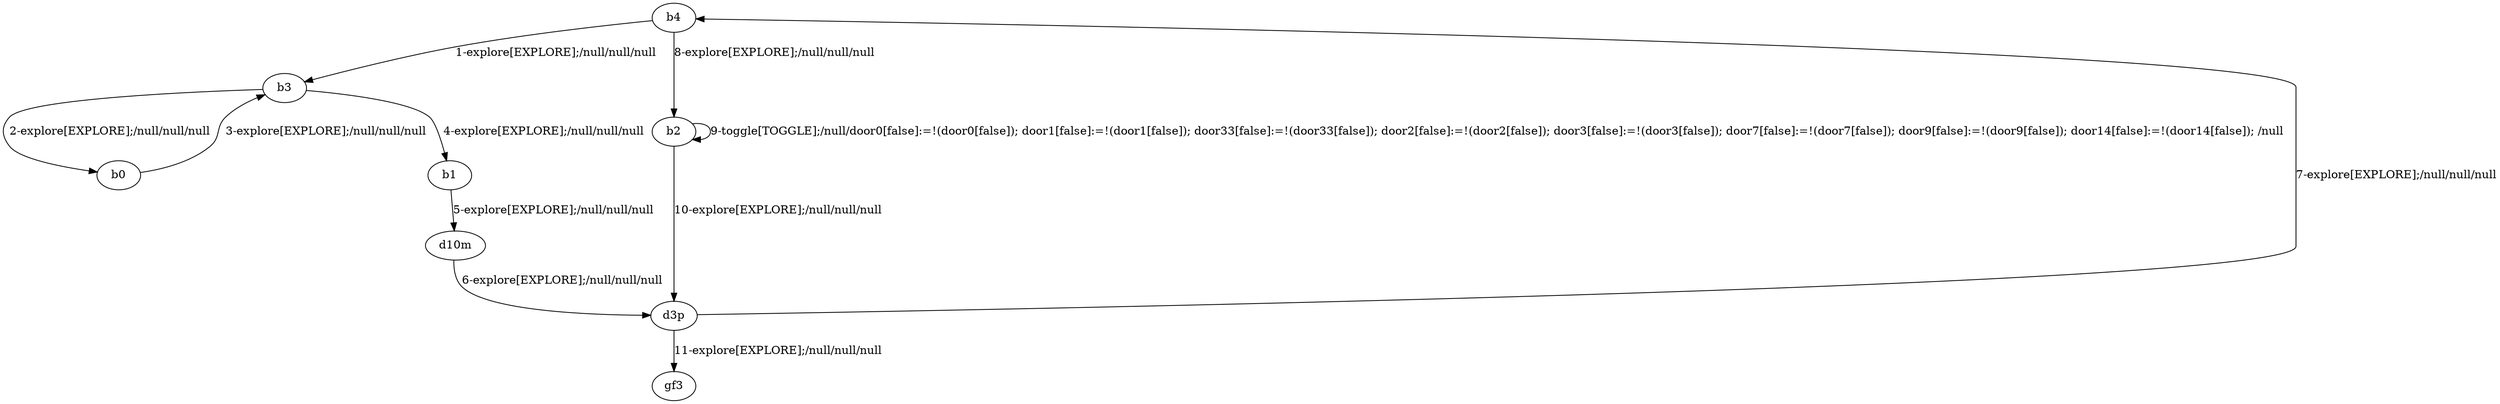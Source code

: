 # Total number of goals covered by this test: 2
# b2 --> d3p
# d3p --> b4

digraph g {
"b4" -> "b3" [label = "1-explore[EXPLORE];/null/null/null"];
"b3" -> "b0" [label = "2-explore[EXPLORE];/null/null/null"];
"b0" -> "b3" [label = "3-explore[EXPLORE];/null/null/null"];
"b3" -> "b1" [label = "4-explore[EXPLORE];/null/null/null"];
"b1" -> "d10m" [label = "5-explore[EXPLORE];/null/null/null"];
"d10m" -> "d3p" [label = "6-explore[EXPLORE];/null/null/null"];
"d3p" -> "b4" [label = "7-explore[EXPLORE];/null/null/null"];
"b4" -> "b2" [label = "8-explore[EXPLORE];/null/null/null"];
"b2" -> "b2" [label = "9-toggle[TOGGLE];/null/door0[false]:=!(door0[false]); door1[false]:=!(door1[false]); door33[false]:=!(door33[false]); door2[false]:=!(door2[false]); door3[false]:=!(door3[false]); door7[false]:=!(door7[false]); door9[false]:=!(door9[false]); door14[false]:=!(door14[false]); /null"];
"b2" -> "d3p" [label = "10-explore[EXPLORE];/null/null/null"];
"d3p" -> "gf3" [label = "11-explore[EXPLORE];/null/null/null"];
}